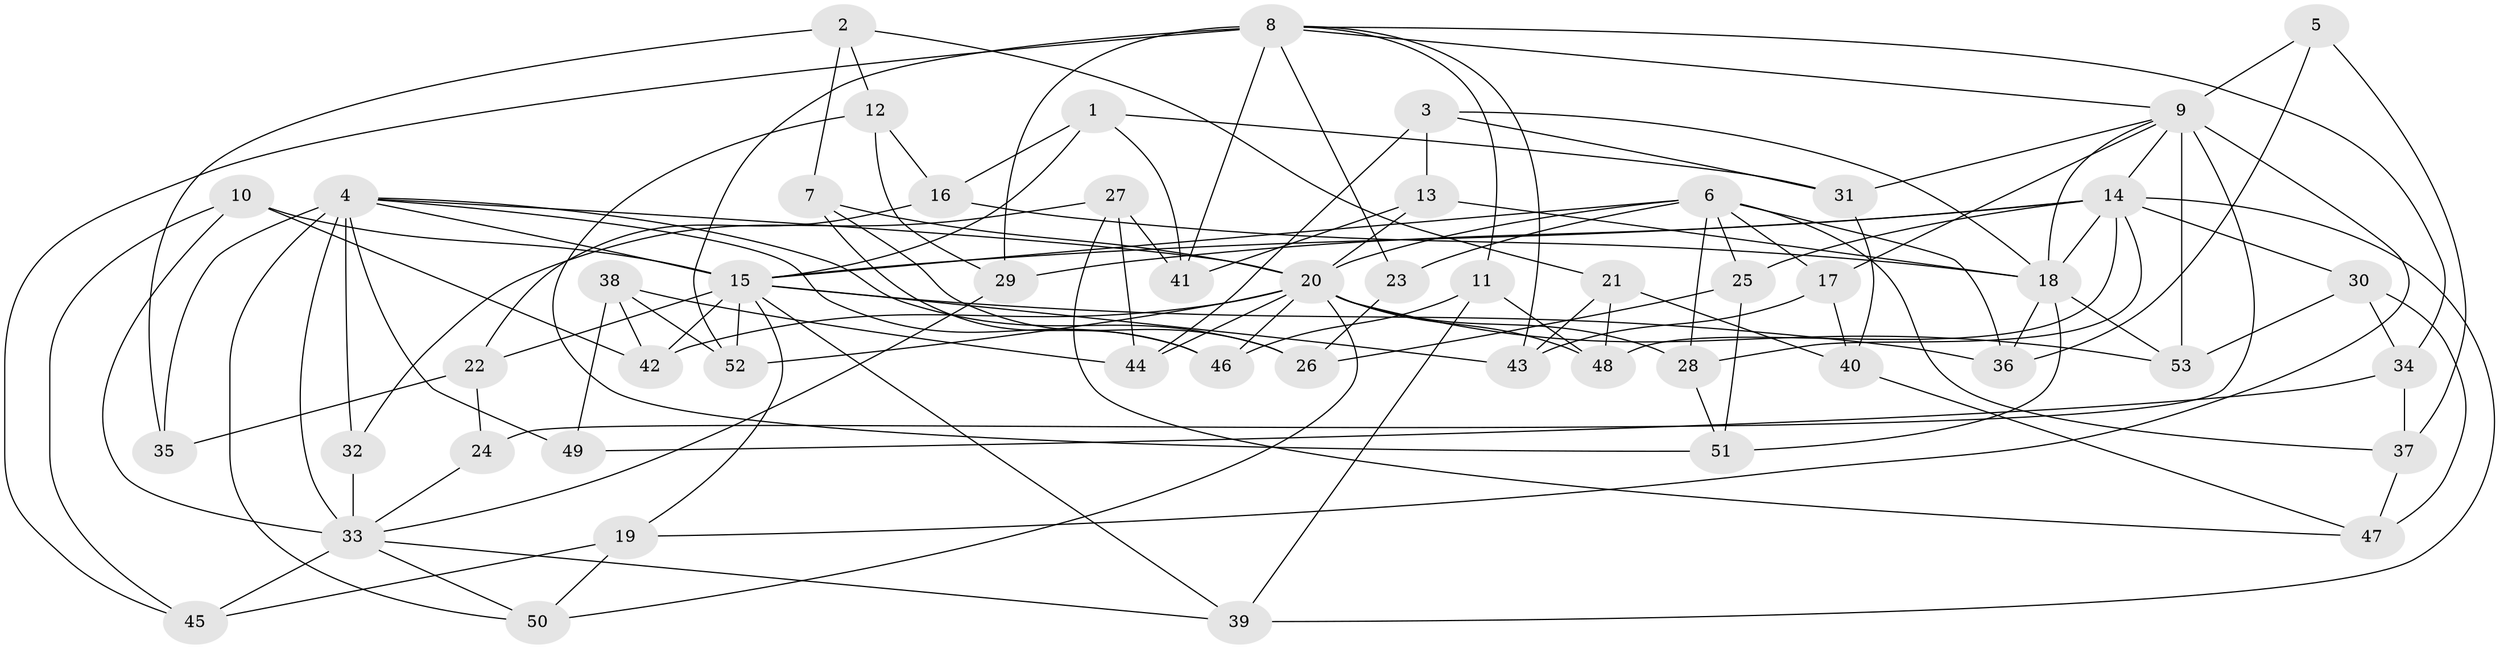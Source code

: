 // original degree distribution, {4: 1.0}
// Generated by graph-tools (version 1.1) at 2025/53/03/04/25 22:53:45]
// undirected, 53 vertices, 127 edges
graph export_dot {
  node [color=gray90,style=filled];
  1;
  2;
  3;
  4;
  5;
  6;
  7;
  8;
  9;
  10;
  11;
  12;
  13;
  14;
  15;
  16;
  17;
  18;
  19;
  20;
  21;
  22;
  23;
  24;
  25;
  26;
  27;
  28;
  29;
  30;
  31;
  32;
  33;
  34;
  35;
  36;
  37;
  38;
  39;
  40;
  41;
  42;
  43;
  44;
  45;
  46;
  47;
  48;
  49;
  50;
  51;
  52;
  53;
  1 -- 15 [weight=1.0];
  1 -- 16 [weight=1.0];
  1 -- 31 [weight=1.0];
  1 -- 41 [weight=1.0];
  2 -- 7 [weight=1.0];
  2 -- 12 [weight=1.0];
  2 -- 21 [weight=1.0];
  2 -- 35 [weight=1.0];
  3 -- 13 [weight=1.0];
  3 -- 18 [weight=1.0];
  3 -- 31 [weight=1.0];
  3 -- 44 [weight=1.0];
  4 -- 15 [weight=1.0];
  4 -- 20 [weight=1.0];
  4 -- 26 [weight=1.0];
  4 -- 32 [weight=1.0];
  4 -- 33 [weight=2.0];
  4 -- 35 [weight=2.0];
  4 -- 46 [weight=1.0];
  4 -- 49 [weight=2.0];
  4 -- 50 [weight=1.0];
  5 -- 9 [weight=2.0];
  5 -- 36 [weight=1.0];
  5 -- 37 [weight=1.0];
  6 -- 15 [weight=1.0];
  6 -- 17 [weight=1.0];
  6 -- 20 [weight=1.0];
  6 -- 23 [weight=1.0];
  6 -- 25 [weight=1.0];
  6 -- 28 [weight=1.0];
  6 -- 36 [weight=1.0];
  6 -- 37 [weight=1.0];
  7 -- 20 [weight=1.0];
  7 -- 26 [weight=1.0];
  7 -- 46 [weight=1.0];
  8 -- 9 [weight=1.0];
  8 -- 11 [weight=1.0];
  8 -- 23 [weight=2.0];
  8 -- 29 [weight=1.0];
  8 -- 34 [weight=1.0];
  8 -- 41 [weight=1.0];
  8 -- 43 [weight=1.0];
  8 -- 45 [weight=1.0];
  8 -- 52 [weight=1.0];
  9 -- 14 [weight=1.0];
  9 -- 17 [weight=1.0];
  9 -- 18 [weight=2.0];
  9 -- 19 [weight=1.0];
  9 -- 24 [weight=2.0];
  9 -- 31 [weight=1.0];
  9 -- 53 [weight=1.0];
  10 -- 15 [weight=1.0];
  10 -- 33 [weight=1.0];
  10 -- 42 [weight=1.0];
  10 -- 45 [weight=1.0];
  11 -- 39 [weight=1.0];
  11 -- 46 [weight=1.0];
  11 -- 48 [weight=1.0];
  12 -- 16 [weight=1.0];
  12 -- 29 [weight=1.0];
  12 -- 51 [weight=1.0];
  13 -- 18 [weight=1.0];
  13 -- 20 [weight=1.0];
  13 -- 41 [weight=1.0];
  14 -- 15 [weight=1.0];
  14 -- 18 [weight=2.0];
  14 -- 25 [weight=1.0];
  14 -- 28 [weight=1.0];
  14 -- 29 [weight=1.0];
  14 -- 30 [weight=1.0];
  14 -- 39 [weight=1.0];
  14 -- 48 [weight=1.0];
  15 -- 19 [weight=1.0];
  15 -- 22 [weight=1.0];
  15 -- 36 [weight=1.0];
  15 -- 39 [weight=1.0];
  15 -- 42 [weight=1.0];
  15 -- 43 [weight=1.0];
  15 -- 52 [weight=1.0];
  16 -- 18 [weight=1.0];
  16 -- 22 [weight=1.0];
  17 -- 40 [weight=1.0];
  17 -- 43 [weight=1.0];
  18 -- 36 [weight=1.0];
  18 -- 51 [weight=1.0];
  18 -- 53 [weight=1.0];
  19 -- 45 [weight=1.0];
  19 -- 50 [weight=1.0];
  20 -- 28 [weight=1.0];
  20 -- 42 [weight=1.0];
  20 -- 44 [weight=1.0];
  20 -- 46 [weight=1.0];
  20 -- 48 [weight=1.0];
  20 -- 50 [weight=1.0];
  20 -- 52 [weight=1.0];
  20 -- 53 [weight=1.0];
  21 -- 40 [weight=1.0];
  21 -- 43 [weight=1.0];
  21 -- 48 [weight=1.0];
  22 -- 24 [weight=1.0];
  22 -- 35 [weight=1.0];
  23 -- 26 [weight=1.0];
  24 -- 33 [weight=1.0];
  25 -- 26 [weight=1.0];
  25 -- 51 [weight=1.0];
  27 -- 32 [weight=1.0];
  27 -- 41 [weight=1.0];
  27 -- 44 [weight=1.0];
  27 -- 47 [weight=1.0];
  28 -- 51 [weight=1.0];
  29 -- 33 [weight=1.0];
  30 -- 34 [weight=1.0];
  30 -- 47 [weight=1.0];
  30 -- 53 [weight=1.0];
  31 -- 40 [weight=1.0];
  32 -- 33 [weight=2.0];
  33 -- 39 [weight=1.0];
  33 -- 45 [weight=1.0];
  33 -- 50 [weight=1.0];
  34 -- 37 [weight=1.0];
  34 -- 49 [weight=1.0];
  37 -- 47 [weight=1.0];
  38 -- 42 [weight=1.0];
  38 -- 44 [weight=1.0];
  38 -- 49 [weight=1.0];
  38 -- 52 [weight=1.0];
  40 -- 47 [weight=1.0];
}
